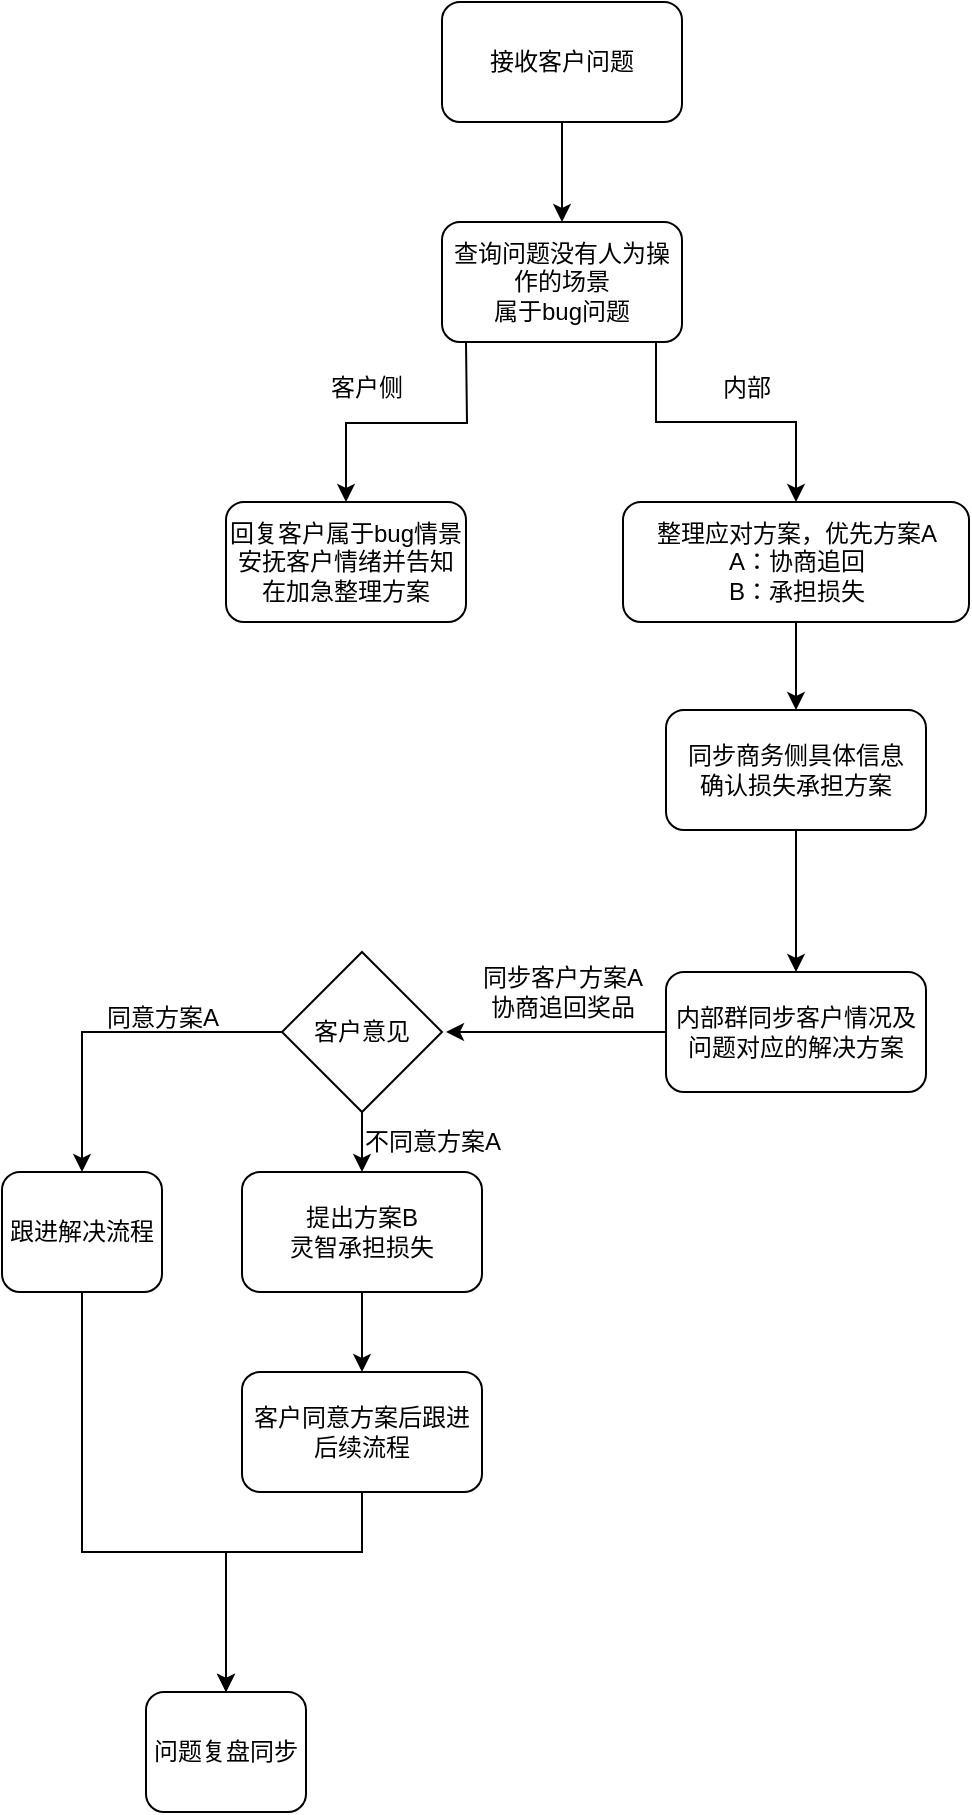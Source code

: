 <mxfile version="28.0.6">
  <diagram name="第 1 页" id="ycmetl8R6n41SGXX40EI">
    <mxGraphModel dx="988" dy="658" grid="1" gridSize="10" guides="1" tooltips="1" connect="1" arrows="1" fold="1" page="1" pageScale="1" pageWidth="827" pageHeight="1169" math="0" shadow="0">
      <root>
        <mxCell id="0" />
        <mxCell id="1" parent="0" />
        <mxCell id="6601RAm9eUYJ0_b5fXty-3" value="" style="edgeStyle=orthogonalEdgeStyle;rounded=0;orthogonalLoop=1;jettySize=auto;html=1;" parent="1" source="6601RAm9eUYJ0_b5fXty-1" target="6601RAm9eUYJ0_b5fXty-2" edge="1">
          <mxGeometry relative="1" as="geometry" />
        </mxCell>
        <mxCell id="6601RAm9eUYJ0_b5fXty-1" value="接收客户问题" style="rounded=1;whiteSpace=wrap;html=1;" parent="1" vertex="1">
          <mxGeometry x="290" y="90" width="120" height="60" as="geometry" />
        </mxCell>
        <mxCell id="6601RAm9eUYJ0_b5fXty-10" style="edgeStyle=orthogonalEdgeStyle;rounded=0;orthogonalLoop=1;jettySize=auto;html=1;exitX=0.75;exitY=1;exitDx=0;exitDy=0;entryX=0.5;entryY=0;entryDx=0;entryDy=0;" parent="1" target="6601RAm9eUYJ0_b5fXty-9" edge="1">
          <mxGeometry relative="1" as="geometry">
            <mxPoint x="397" y="260" as="sourcePoint" />
            <Array as="points">
              <mxPoint x="397" y="300" />
              <mxPoint x="467" y="300" />
            </Array>
          </mxGeometry>
        </mxCell>
        <mxCell id="6601RAm9eUYJ0_b5fXty-12" style="edgeStyle=orthogonalEdgeStyle;rounded=0;orthogonalLoop=1;jettySize=auto;html=1;exitX=0.25;exitY=1;exitDx=0;exitDy=0;entryX=0.5;entryY=0;entryDx=0;entryDy=0;" parent="1" target="6601RAm9eUYJ0_b5fXty-6" edge="1">
          <mxGeometry relative="1" as="geometry">
            <mxPoint x="302" y="260" as="sourcePoint" />
          </mxGeometry>
        </mxCell>
        <mxCell id="6601RAm9eUYJ0_b5fXty-2" value="查询问题没有人为操作的场景&lt;div&gt;属于bug问题&lt;/div&gt;" style="whiteSpace=wrap;html=1;rounded=1;" parent="1" vertex="1">
          <mxGeometry x="290" y="200" width="120" height="60" as="geometry" />
        </mxCell>
        <mxCell id="6601RAm9eUYJ0_b5fXty-6" value="回复客户属于bug情景&lt;div&gt;安抚客户情绪并告知在加急整理方案&lt;/div&gt;" style="whiteSpace=wrap;html=1;rounded=1;" parent="1" vertex="1">
          <mxGeometry x="182" y="340" width="120" height="60" as="geometry" />
        </mxCell>
        <mxCell id="6601RAm9eUYJ0_b5fXty-8" value="客户侧" style="text;html=1;align=center;verticalAlign=middle;resizable=0;points=[];autosize=1;strokeColor=none;fillColor=none;" parent="1" vertex="1">
          <mxGeometry x="222" y="268" width="60" height="30" as="geometry" />
        </mxCell>
        <mxCell id="6601RAm9eUYJ0_b5fXty-14" value="" style="edgeStyle=orthogonalEdgeStyle;rounded=0;orthogonalLoop=1;jettySize=auto;html=1;entryX=0.5;entryY=0;entryDx=0;entryDy=0;" parent="1" source="6601RAm9eUYJ0_b5fXty-9" target="FSub1FhLpKCfpRs9BFsD-1" edge="1">
          <mxGeometry relative="1" as="geometry">
            <mxPoint x="467" y="440" as="targetPoint" />
          </mxGeometry>
        </mxCell>
        <mxCell id="6601RAm9eUYJ0_b5fXty-9" value="整理应对方案，优先方案A&lt;div&gt;A：协商追回&lt;/div&gt;&lt;div&gt;&lt;span style=&quot;background-color: transparent; color: light-dark(rgb(0, 0, 0), rgb(255, 255, 255));&quot;&gt;B：承担损失&lt;/span&gt;&lt;/div&gt;" style="whiteSpace=wrap;html=1;rounded=1;" parent="1" vertex="1">
          <mxGeometry x="380.5" y="340" width="173" height="60" as="geometry" />
        </mxCell>
        <mxCell id="6601RAm9eUYJ0_b5fXty-11" value="内部" style="text;html=1;align=center;verticalAlign=middle;resizable=0;points=[];autosize=1;strokeColor=none;fillColor=none;" parent="1" vertex="1">
          <mxGeometry x="417" y="268" width="50" height="30" as="geometry" />
        </mxCell>
        <mxCell id="6601RAm9eUYJ0_b5fXty-17" value="" style="edgeStyle=orthogonalEdgeStyle;rounded=0;orthogonalLoop=1;jettySize=auto;html=1;" parent="1" source="6601RAm9eUYJ0_b5fXty-13" edge="1">
          <mxGeometry relative="1" as="geometry">
            <mxPoint x="292" y="605" as="targetPoint" />
          </mxGeometry>
        </mxCell>
        <mxCell id="6601RAm9eUYJ0_b5fXty-13" value="内部群同步客户情况及问题对应的解决方案" style="whiteSpace=wrap;html=1;rounded=1;" parent="1" vertex="1">
          <mxGeometry x="402" y="575" width="130" height="60" as="geometry" />
        </mxCell>
        <mxCell id="6601RAm9eUYJ0_b5fXty-22" value="同步客户方案A&lt;div&gt;协商追回奖品&lt;/div&gt;" style="text;html=1;align=center;verticalAlign=middle;resizable=0;points=[];autosize=1;strokeColor=none;fillColor=none;" parent="1" vertex="1">
          <mxGeometry x="300" y="565" width="100" height="40" as="geometry" />
        </mxCell>
        <mxCell id="6601RAm9eUYJ0_b5fXty-25" value="" style="edgeStyle=orthogonalEdgeStyle;rounded=0;orthogonalLoop=1;jettySize=auto;html=1;entryX=0.5;entryY=0;entryDx=0;entryDy=0;" parent="1" source="6601RAm9eUYJ0_b5fXty-23" target="6601RAm9eUYJ0_b5fXty-26" edge="1">
          <mxGeometry relative="1" as="geometry">
            <mxPoint x="150" y="605" as="targetPoint" />
          </mxGeometry>
        </mxCell>
        <mxCell id="6601RAm9eUYJ0_b5fXty-29" value="" style="edgeStyle=orthogonalEdgeStyle;rounded=0;orthogonalLoop=1;jettySize=auto;html=1;" parent="1" source="6601RAm9eUYJ0_b5fXty-23" target="6601RAm9eUYJ0_b5fXty-28" edge="1">
          <mxGeometry relative="1" as="geometry" />
        </mxCell>
        <mxCell id="6601RAm9eUYJ0_b5fXty-23" value="客户意见" style="rhombus;whiteSpace=wrap;html=1;" parent="1" vertex="1">
          <mxGeometry x="210" y="565" width="80" height="80" as="geometry" />
        </mxCell>
        <mxCell id="6601RAm9eUYJ0_b5fXty-32" value="" style="edgeStyle=orthogonalEdgeStyle;rounded=0;orthogonalLoop=1;jettySize=auto;html=1;" parent="1" source="6601RAm9eUYJ0_b5fXty-26" target="6601RAm9eUYJ0_b5fXty-31" edge="1">
          <mxGeometry relative="1" as="geometry">
            <Array as="points">
              <mxPoint x="110" y="865" />
              <mxPoint x="182" y="865" />
            </Array>
          </mxGeometry>
        </mxCell>
        <mxCell id="6601RAm9eUYJ0_b5fXty-26" value="跟进解决流程" style="rounded=1;whiteSpace=wrap;html=1;" parent="1" vertex="1">
          <mxGeometry x="70" y="675" width="80" height="60" as="geometry" />
        </mxCell>
        <mxCell id="6601RAm9eUYJ0_b5fXty-27" value="同意方案A" style="text;html=1;align=center;verticalAlign=middle;resizable=0;points=[];autosize=1;strokeColor=none;fillColor=none;" parent="1" vertex="1">
          <mxGeometry x="110" y="583" width="80" height="30" as="geometry" />
        </mxCell>
        <mxCell id="6601RAm9eUYJ0_b5fXty-35" style="edgeStyle=orthogonalEdgeStyle;rounded=0;orthogonalLoop=1;jettySize=auto;html=1;" parent="1" source="6601RAm9eUYJ0_b5fXty-28" target="6601RAm9eUYJ0_b5fXty-34" edge="1">
          <mxGeometry relative="1" as="geometry" />
        </mxCell>
        <mxCell id="6601RAm9eUYJ0_b5fXty-28" value="提出方案B&lt;div&gt;灵智承担损失&lt;/div&gt;" style="rounded=1;whiteSpace=wrap;html=1;" parent="1" vertex="1">
          <mxGeometry x="190" y="675" width="120" height="60" as="geometry" />
        </mxCell>
        <mxCell id="6601RAm9eUYJ0_b5fXty-30" value="不同意方案A" style="text;html=1;align=center;verticalAlign=middle;resizable=0;points=[];autosize=1;strokeColor=none;fillColor=none;" parent="1" vertex="1">
          <mxGeometry x="240" y="645" width="90" height="30" as="geometry" />
        </mxCell>
        <mxCell id="6601RAm9eUYJ0_b5fXty-31" value="问题复盘同步" style="rounded=1;whiteSpace=wrap;html=1;" parent="1" vertex="1">
          <mxGeometry x="142" y="935" width="80" height="60" as="geometry" />
        </mxCell>
        <mxCell id="6601RAm9eUYJ0_b5fXty-36" style="edgeStyle=orthogonalEdgeStyle;rounded=0;orthogonalLoop=1;jettySize=auto;html=1;entryX=0.5;entryY=0;entryDx=0;entryDy=0;" parent="1" source="6601RAm9eUYJ0_b5fXty-34" target="6601RAm9eUYJ0_b5fXty-31" edge="1">
          <mxGeometry relative="1" as="geometry">
            <Array as="points">
              <mxPoint x="250" y="865" />
              <mxPoint x="182" y="865" />
            </Array>
          </mxGeometry>
        </mxCell>
        <mxCell id="6601RAm9eUYJ0_b5fXty-34" value="客户同意方案后跟进后续流程" style="rounded=1;whiteSpace=wrap;html=1;" parent="1" vertex="1">
          <mxGeometry x="190" y="775" width="120" height="60" as="geometry" />
        </mxCell>
        <mxCell id="FSub1FhLpKCfpRs9BFsD-2" style="edgeStyle=orthogonalEdgeStyle;rounded=0;orthogonalLoop=1;jettySize=auto;html=1;" edge="1" parent="1" source="FSub1FhLpKCfpRs9BFsD-1" target="6601RAm9eUYJ0_b5fXty-13">
          <mxGeometry relative="1" as="geometry" />
        </mxCell>
        <mxCell id="FSub1FhLpKCfpRs9BFsD-1" value="同步商务侧具体信息&lt;br&gt;确认损失承担方案" style="whiteSpace=wrap;html=1;rounded=1;" vertex="1" parent="1">
          <mxGeometry x="402" y="444" width="130" height="60" as="geometry" />
        </mxCell>
      </root>
    </mxGraphModel>
  </diagram>
</mxfile>
